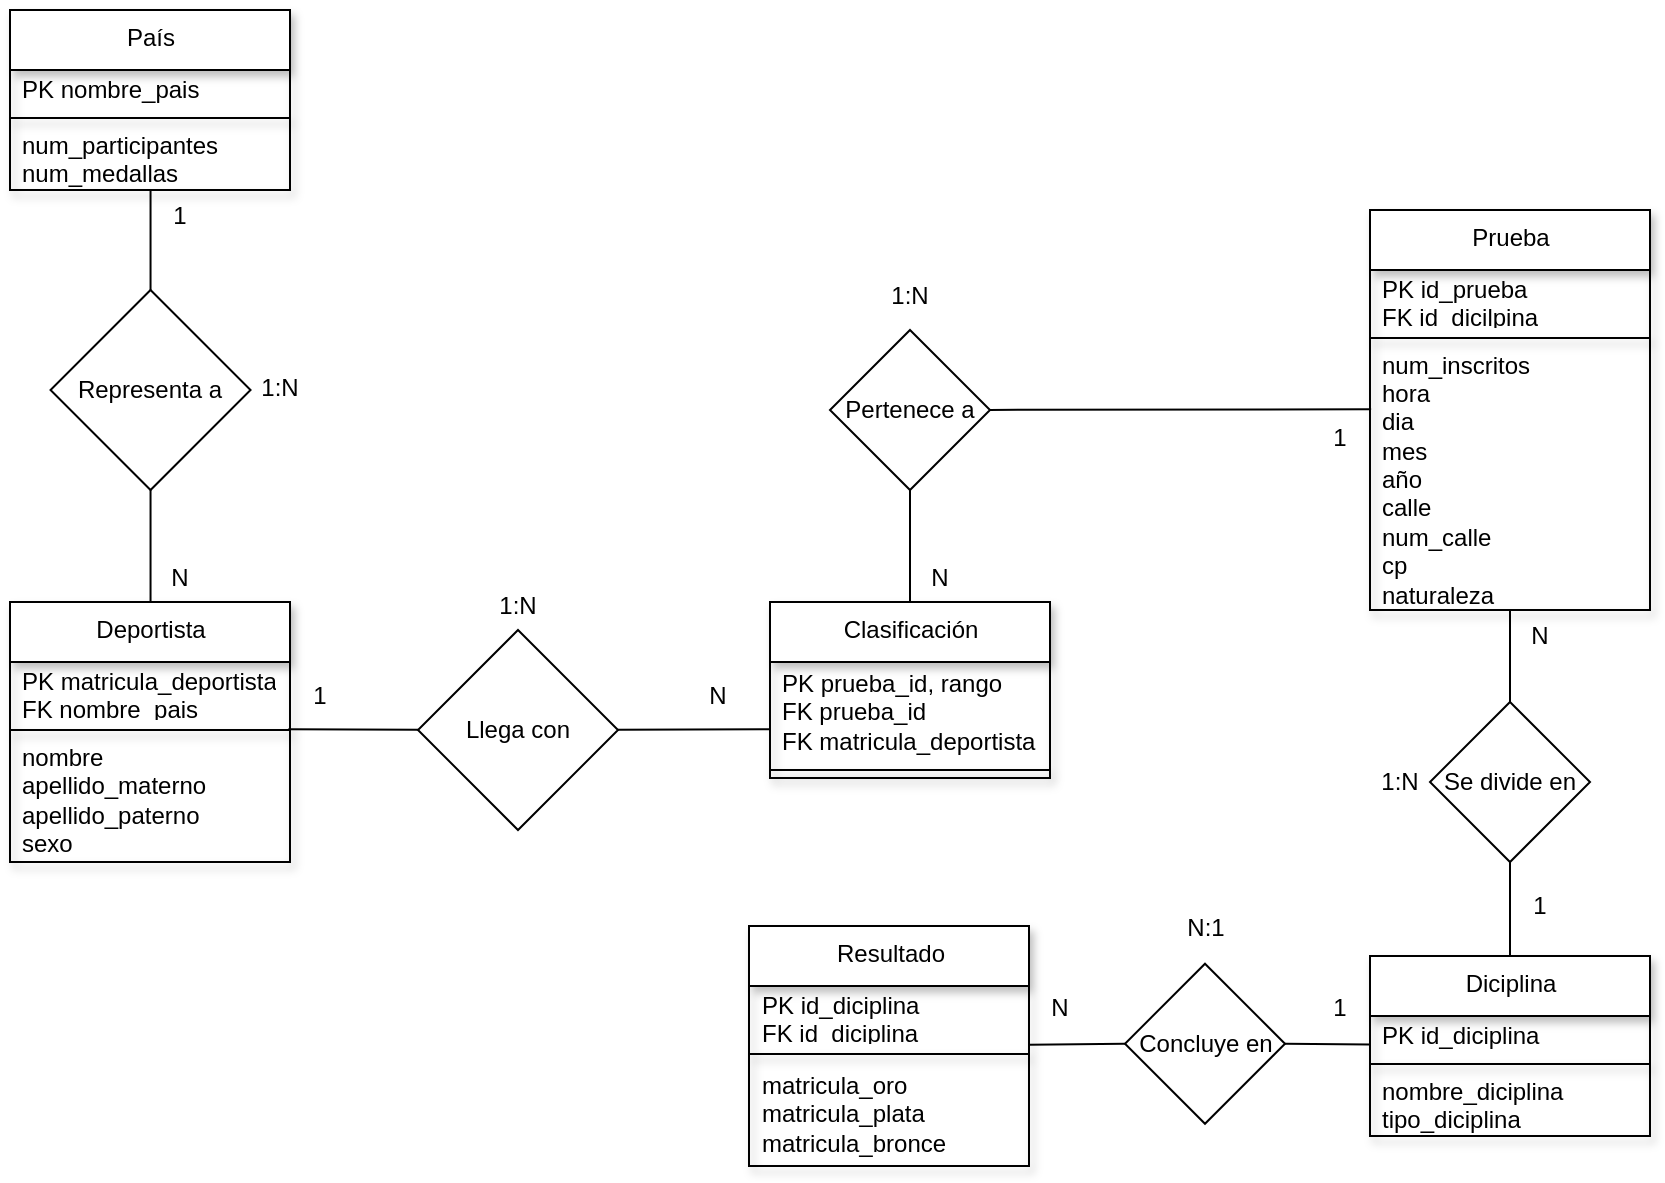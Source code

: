 <mxfile>
    <diagram id="93XhPYQ2WgDhX64j7CeZ" name="Page-1">
        <mxGraphModel dx="742" dy="652" grid="1" gridSize="10" guides="1" tooltips="1" connect="1" arrows="1" fold="1" page="1" pageScale="1" pageWidth="850" pageHeight="1100" math="0" shadow="0">
            <root>
                <mxCell id="0"/>
                <mxCell id="1" parent="0"/>
                <mxCell id="33" value="País" style="swimlane;fontStyle=0;align=center;verticalAlign=top;childLayout=stackLayout;horizontal=1;startSize=30;horizontalStack=0;resizeParent=1;resizeParentMax=0;resizeLast=0;collapsible=0;marginBottom=0;html=1;shadow=1;" parent="1" vertex="1">
                    <mxGeometry x="13" y="80" width="140" height="90" as="geometry"/>
                </mxCell>
                <mxCell id="35" value="PK nombre_pais" style="text;html=1;strokeColor=none;fillColor=none;align=left;verticalAlign=middle;spacingLeft=4;spacingRight=4;overflow=hidden;rotatable=0;points=[[0,0.5],[1,0.5]];portConstraint=eastwest;shadow=1;" parent="33" vertex="1">
                    <mxGeometry y="30" width="140" height="20" as="geometry"/>
                </mxCell>
                <mxCell id="38" value="" style="line;strokeWidth=1;fillColor=none;align=left;verticalAlign=middle;spacingTop=-1;spacingLeft=3;spacingRight=3;rotatable=0;labelPosition=right;points=[];portConstraint=eastwest;shadow=1;" parent="33" vertex="1">
                    <mxGeometry y="50" width="140" height="8" as="geometry"/>
                </mxCell>
                <mxCell id="40" value="num_participantes&lt;br&gt;num_medallas" style="text;html=1;strokeColor=none;fillColor=none;align=left;verticalAlign=middle;spacingLeft=4;spacingRight=4;overflow=hidden;rotatable=0;points=[[0,0.5],[1,0.5]];portConstraint=eastwest;shadow=1;" parent="33" vertex="1">
                    <mxGeometry y="58" width="140" height="32" as="geometry"/>
                </mxCell>
                <mxCell id="41" style="edgeStyle=none;html=1;exitX=0.5;exitY=1;exitDx=0;exitDy=0;entryX=0.5;entryY=0;entryDx=0;entryDy=0;endArrow=none;endFill=0;" parent="1" target="44" edge="1">
                    <mxGeometry relative="1" as="geometry">
                        <mxPoint x="83.27" y="170" as="sourcePoint"/>
                    </mxGeometry>
                </mxCell>
                <mxCell id="43" style="edgeStyle=none;html=1;exitX=0.5;exitY=1;exitDx=0;exitDy=0;entryX=0.5;entryY=0;entryDx=0;entryDy=0;endArrow=none;endFill=0;" parent="1" source="44" edge="1">
                    <mxGeometry relative="1" as="geometry">
                        <mxPoint x="83.27" y="380" as="targetPoint"/>
                    </mxGeometry>
                </mxCell>
                <mxCell id="44" value="Representa a" style="rhombus;whiteSpace=wrap;html=1;" parent="1" vertex="1">
                    <mxGeometry x="33.27" y="220" width="100" height="100" as="geometry"/>
                </mxCell>
                <mxCell id="45" value="1:N" style="text;html=1;strokeColor=none;fillColor=none;align=center;verticalAlign=middle;whiteSpace=wrap;rounded=0;" parent="1" vertex="1">
                    <mxGeometry x="133.27" y="256.5" width="30" height="25" as="geometry"/>
                </mxCell>
                <mxCell id="46" value="1" style="text;html=1;strokeColor=none;fillColor=none;align=center;verticalAlign=middle;whiteSpace=wrap;rounded=0;" parent="1" vertex="1">
                    <mxGeometry x="83.27" y="170" width="30" height="25" as="geometry"/>
                </mxCell>
                <mxCell id="47" value="N" style="text;html=1;strokeColor=none;fillColor=none;align=center;verticalAlign=middle;whiteSpace=wrap;rounded=0;" parent="1" vertex="1">
                    <mxGeometry x="83.27" y="351" width="30" height="25" as="geometry"/>
                </mxCell>
                <mxCell id="48" value="Deportista" style="swimlane;fontStyle=0;align=center;verticalAlign=top;childLayout=stackLayout;horizontal=1;startSize=30;horizontalStack=0;resizeParent=1;resizeParentMax=0;resizeLast=0;collapsible=0;marginBottom=0;html=1;shadow=1;" parent="1" vertex="1">
                    <mxGeometry x="13" y="376" width="140" height="130" as="geometry"/>
                </mxCell>
                <mxCell id="49" value="PK matricula_deportista&lt;br&gt;FK nombre_pais" style="text;html=1;strokeColor=none;fillColor=none;align=left;verticalAlign=middle;spacingLeft=4;spacingRight=4;overflow=hidden;rotatable=0;points=[[0,0.5],[1,0.5]];portConstraint=eastwest;shadow=1;" parent="48" vertex="1">
                    <mxGeometry y="30" width="140" height="30" as="geometry"/>
                </mxCell>
                <mxCell id="50" value="" style="line;strokeWidth=1;fillColor=none;align=left;verticalAlign=middle;spacingTop=-1;spacingLeft=3;spacingRight=3;rotatable=0;labelPosition=right;points=[];portConstraint=eastwest;shadow=1;" parent="48" vertex="1">
                    <mxGeometry y="60" width="140" height="8" as="geometry"/>
                </mxCell>
                <mxCell id="51" value="nombre&lt;br&gt;apellido_materno&lt;br&gt;apellido_paterno&lt;br&gt;sexo" style="text;html=1;strokeColor=none;fillColor=none;align=left;verticalAlign=middle;spacingLeft=4;spacingRight=4;overflow=hidden;rotatable=0;points=[[0,0.5],[1,0.5]];portConstraint=eastwest;shadow=1;" parent="48" vertex="1">
                    <mxGeometry y="68" width="140" height="62" as="geometry"/>
                </mxCell>
                <mxCell id="59" style="edgeStyle=none;html=1;entryX=0.994;entryY=0.458;entryDx=0;entryDy=0;entryPerimeter=0;endArrow=none;endFill=0;" parent="1" source="55" target="50" edge="1">
                    <mxGeometry relative="1" as="geometry"/>
                </mxCell>
                <mxCell id="65" style="edgeStyle=none;html=1;entryX=-0.002;entryY=0.673;entryDx=0;entryDy=0;entryPerimeter=0;endArrow=none;endFill=0;" parent="1" source="55" target="61" edge="1">
                    <mxGeometry relative="1" as="geometry"/>
                </mxCell>
                <mxCell id="55" value="Llega con" style="rhombus;whiteSpace=wrap;html=1;" parent="1" vertex="1">
                    <mxGeometry x="217" y="390" width="100" height="100" as="geometry"/>
                </mxCell>
                <mxCell id="56" value="1:N" style="text;html=1;strokeColor=none;fillColor=none;align=center;verticalAlign=middle;whiteSpace=wrap;rounded=0;" parent="1" vertex="1">
                    <mxGeometry x="252" y="365" width="30" height="25" as="geometry"/>
                </mxCell>
                <mxCell id="57" value="1" style="text;html=1;strokeColor=none;fillColor=none;align=center;verticalAlign=middle;whiteSpace=wrap;rounded=0;" parent="1" vertex="1">
                    <mxGeometry x="153" y="410" width="30" height="25" as="geometry"/>
                </mxCell>
                <mxCell id="58" value="N" style="text;html=1;strokeColor=none;fillColor=none;align=center;verticalAlign=middle;whiteSpace=wrap;rounded=0;" parent="1" vertex="1">
                    <mxGeometry x="352" y="410" width="30" height="25" as="geometry"/>
                </mxCell>
                <mxCell id="60" value="Clasificación" style="swimlane;fontStyle=0;align=center;verticalAlign=top;childLayout=stackLayout;horizontal=1;startSize=30;horizontalStack=0;resizeParent=1;resizeParentMax=0;resizeLast=0;collapsible=0;marginBottom=0;html=1;shadow=1;" parent="1" vertex="1">
                    <mxGeometry x="393" y="376" width="140" height="88" as="geometry"/>
                </mxCell>
                <mxCell id="61" value="PK prueba_id, rango&lt;br&gt;FK prueba_id&lt;br&gt;FK matricula_deportista" style="text;html=1;strokeColor=none;fillColor=none;align=left;verticalAlign=middle;spacingLeft=4;spacingRight=4;overflow=hidden;rotatable=0;points=[[0,0.5],[1,0.5]];portConstraint=eastwest;shadow=1;" parent="60" vertex="1">
                    <mxGeometry y="30" width="140" height="50" as="geometry"/>
                </mxCell>
                <mxCell id="62" value="" style="line;strokeWidth=1;fillColor=none;align=left;verticalAlign=middle;spacingTop=-1;spacingLeft=3;spacingRight=3;rotatable=0;labelPosition=right;points=[];portConstraint=eastwest;shadow=1;" parent="60" vertex="1">
                    <mxGeometry y="80" width="140" height="8" as="geometry"/>
                </mxCell>
                <mxCell id="66" value="Prueba" style="swimlane;fontStyle=0;align=center;verticalAlign=top;childLayout=stackLayout;horizontal=1;startSize=30;horizontalStack=0;resizeParent=1;resizeParentMax=0;resizeLast=0;collapsible=0;marginBottom=0;html=1;shadow=1;" vertex="1" parent="1">
                    <mxGeometry x="693" y="180" width="140" height="200" as="geometry"/>
                </mxCell>
                <mxCell id="67" value="PK id_prueba&lt;br&gt;FK id_dicilpina" style="text;html=1;strokeColor=none;fillColor=none;align=left;verticalAlign=middle;spacingLeft=4;spacingRight=4;overflow=hidden;rotatable=0;points=[[0,0.5],[1,0.5]];portConstraint=eastwest;shadow=1;" vertex="1" parent="66">
                    <mxGeometry y="30" width="140" height="30" as="geometry"/>
                </mxCell>
                <mxCell id="68" value="" style="line;strokeWidth=1;fillColor=none;align=left;verticalAlign=middle;spacingTop=-1;spacingLeft=3;spacingRight=3;rotatable=0;labelPosition=right;points=[];portConstraint=eastwest;shadow=1;" vertex="1" parent="66">
                    <mxGeometry y="60" width="140" height="8" as="geometry"/>
                </mxCell>
                <mxCell id="69" value="num_inscritos&lt;br&gt;hora&lt;br&gt;dia&lt;br&gt;mes&lt;br&gt;año&lt;br&gt;calle&lt;br&gt;num_calle&lt;br&gt;cp&lt;br&gt;naturaleza" style="text;html=1;strokeColor=none;fillColor=none;align=left;verticalAlign=middle;spacingLeft=4;spacingRight=4;overflow=hidden;rotatable=0;points=[[0,0.5],[1,0.5]];portConstraint=eastwest;shadow=1;" vertex="1" parent="66">
                    <mxGeometry y="68" width="140" height="132" as="geometry"/>
                </mxCell>
                <mxCell id="102" style="edgeStyle=none;html=1;entryX=1;entryY=0.5;entryDx=0;entryDy=0;endArrow=none;endFill=0;" edge="1" parent="1" source="70" target="96">
                    <mxGeometry relative="1" as="geometry"/>
                </mxCell>
                <mxCell id="70" value="Diciplina" style="swimlane;fontStyle=0;align=center;verticalAlign=top;childLayout=stackLayout;horizontal=1;startSize=30;horizontalStack=0;resizeParent=1;resizeParentMax=0;resizeLast=0;collapsible=0;marginBottom=0;html=1;shadow=1;" vertex="1" parent="1">
                    <mxGeometry x="693" y="553" width="140" height="90" as="geometry"/>
                </mxCell>
                <mxCell id="71" value="PK id_diciplina" style="text;html=1;strokeColor=none;fillColor=none;align=left;verticalAlign=middle;spacingLeft=4;spacingRight=4;overflow=hidden;rotatable=0;points=[[0,0.5],[1,0.5]];portConstraint=eastwest;shadow=1;" vertex="1" parent="70">
                    <mxGeometry y="30" width="140" height="20" as="geometry"/>
                </mxCell>
                <mxCell id="72" value="" style="line;strokeWidth=1;fillColor=none;align=left;verticalAlign=middle;spacingTop=-1;spacingLeft=3;spacingRight=3;rotatable=0;labelPosition=right;points=[];portConstraint=eastwest;shadow=1;" vertex="1" parent="70">
                    <mxGeometry y="50" width="140" height="8" as="geometry"/>
                </mxCell>
                <mxCell id="73" value="nombre_diciplina&lt;br&gt;tipo_diciplina" style="text;html=1;strokeColor=none;fillColor=none;align=left;verticalAlign=middle;spacingLeft=4;spacingRight=4;overflow=hidden;rotatable=0;points=[[0,0.5],[1,0.5]];portConstraint=eastwest;shadow=1;" vertex="1" parent="70">
                    <mxGeometry y="58" width="140" height="32" as="geometry"/>
                </mxCell>
                <mxCell id="101" style="edgeStyle=none;html=1;entryX=0;entryY=0.5;entryDx=0;entryDy=0;endArrow=none;endFill=0;" edge="1" parent="1" source="74" target="96">
                    <mxGeometry relative="1" as="geometry"/>
                </mxCell>
                <mxCell id="74" value="Resultado" style="swimlane;fontStyle=0;align=center;verticalAlign=top;childLayout=stackLayout;horizontal=1;startSize=30;horizontalStack=0;resizeParent=1;resizeParentMax=0;resizeLast=0;collapsible=0;marginBottom=0;html=1;shadow=1;" vertex="1" parent="1">
                    <mxGeometry x="382.5" y="538" width="140" height="120" as="geometry"/>
                </mxCell>
                <mxCell id="75" value="PK id_diciplina&lt;br&gt;FK id_diciplina" style="text;html=1;strokeColor=none;fillColor=none;align=left;verticalAlign=middle;spacingLeft=4;spacingRight=4;overflow=hidden;rotatable=0;points=[[0,0.5],[1,0.5]];portConstraint=eastwest;shadow=1;" vertex="1" parent="74">
                    <mxGeometry y="30" width="140" height="30" as="geometry"/>
                </mxCell>
                <mxCell id="76" value="" style="line;strokeWidth=1;fillColor=none;align=left;verticalAlign=middle;spacingTop=-1;spacingLeft=3;spacingRight=3;rotatable=0;labelPosition=right;points=[];portConstraint=eastwest;shadow=1;" vertex="1" parent="74">
                    <mxGeometry y="60" width="140" height="8" as="geometry"/>
                </mxCell>
                <mxCell id="77" value="matricula_oro&lt;br&gt;matricula_plata&lt;br&gt;matricula_bronce" style="text;html=1;strokeColor=none;fillColor=none;align=left;verticalAlign=middle;spacingLeft=4;spacingRight=4;overflow=hidden;rotatable=0;points=[[0,0.5],[1,0.5]];portConstraint=eastwest;shadow=1;" vertex="1" parent="74">
                    <mxGeometry y="68" width="140" height="52" as="geometry"/>
                </mxCell>
                <mxCell id="81" style="edgeStyle=none;html=1;entryX=0.5;entryY=0;entryDx=0;entryDy=0;endArrow=none;endFill=0;" edge="1" parent="1" source="78" target="60">
                    <mxGeometry relative="1" as="geometry"/>
                </mxCell>
                <mxCell id="84" style="edgeStyle=none;html=1;entryX=0.004;entryY=0.24;entryDx=0;entryDy=0;entryPerimeter=0;endArrow=none;endFill=0;" edge="1" parent="1" source="78" target="69">
                    <mxGeometry relative="1" as="geometry"/>
                </mxCell>
                <mxCell id="78" value="Pertenece a" style="rhombus;whiteSpace=wrap;html=1;" vertex="1" parent="1">
                    <mxGeometry x="423" y="240" width="80" height="80" as="geometry"/>
                </mxCell>
                <mxCell id="79" value="1:N" style="text;html=1;strokeColor=none;fillColor=none;align=center;verticalAlign=middle;whiteSpace=wrap;rounded=0;" vertex="1" parent="1">
                    <mxGeometry x="448" y="210" width="30" height="25" as="geometry"/>
                </mxCell>
                <mxCell id="80" value="N" style="text;html=1;strokeColor=none;fillColor=none;align=center;verticalAlign=middle;whiteSpace=wrap;rounded=0;" vertex="1" parent="1">
                    <mxGeometry x="463" y="351" width="30" height="25" as="geometry"/>
                </mxCell>
                <mxCell id="85" value="1" style="text;html=1;strokeColor=none;fillColor=none;align=center;verticalAlign=middle;whiteSpace=wrap;rounded=0;" vertex="1" parent="1">
                    <mxGeometry x="663" y="281.5" width="30" height="25" as="geometry"/>
                </mxCell>
                <mxCell id="88" style="edgeStyle=none;html=1;entryX=0.5;entryY=1;entryDx=0;entryDy=0;entryPerimeter=0;endArrow=none;endFill=0;" edge="1" parent="1" source="86" target="69">
                    <mxGeometry relative="1" as="geometry"/>
                </mxCell>
                <mxCell id="91" style="edgeStyle=none;html=1;entryX=0.5;entryY=0;entryDx=0;entryDy=0;endArrow=none;endFill=0;" edge="1" parent="1" source="86" target="70">
                    <mxGeometry relative="1" as="geometry"/>
                </mxCell>
                <mxCell id="86" value="Se divide en" style="rhombus;whiteSpace=wrap;html=1;" vertex="1" parent="1">
                    <mxGeometry x="723" y="426" width="80" height="80" as="geometry"/>
                </mxCell>
                <mxCell id="87" value="1:N" style="text;html=1;strokeColor=none;fillColor=none;align=center;verticalAlign=middle;whiteSpace=wrap;rounded=0;" vertex="1" parent="1">
                    <mxGeometry x="693" y="453.5" width="30" height="25" as="geometry"/>
                </mxCell>
                <mxCell id="90" value="N" style="text;html=1;strokeColor=none;fillColor=none;align=center;verticalAlign=middle;whiteSpace=wrap;rounded=0;" vertex="1" parent="1">
                    <mxGeometry x="763" y="380" width="30" height="25" as="geometry"/>
                </mxCell>
                <mxCell id="92" value="1" style="text;html=1;strokeColor=none;fillColor=none;align=center;verticalAlign=middle;whiteSpace=wrap;rounded=0;" vertex="1" parent="1">
                    <mxGeometry x="763" y="515" width="30" height="25" as="geometry"/>
                </mxCell>
                <mxCell id="96" value="Concluye en" style="rhombus;whiteSpace=wrap;html=1;" vertex="1" parent="1">
                    <mxGeometry x="570.5" y="556.87" width="80" height="80" as="geometry"/>
                </mxCell>
                <mxCell id="97" value="N:1" style="text;html=1;strokeColor=none;fillColor=none;align=center;verticalAlign=middle;whiteSpace=wrap;rounded=0;" vertex="1" parent="1">
                    <mxGeometry x="595.5" y="526.87" width="30" height="25" as="geometry"/>
                </mxCell>
                <mxCell id="98" value="N" style="text;html=1;strokeColor=none;fillColor=none;align=center;verticalAlign=middle;whiteSpace=wrap;rounded=0;" vertex="1" parent="1">
                    <mxGeometry x="522.5" y="566.87" width="30" height="25" as="geometry"/>
                </mxCell>
                <mxCell id="99" value="1" style="text;html=1;strokeColor=none;fillColor=none;align=center;verticalAlign=middle;whiteSpace=wrap;rounded=0;" vertex="1" parent="1">
                    <mxGeometry x="663" y="566.87" width="30" height="25" as="geometry"/>
                </mxCell>
            </root>
        </mxGraphModel>
    </diagram>
</mxfile>